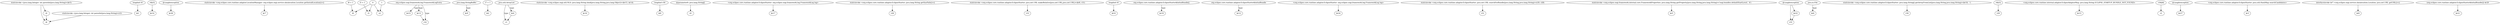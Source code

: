 digraph g {
0[label="staticinvoke <java.lang.Integer: int parseInt(java.lang.String)>($r5)"]
1[label="i6"]
0->1[label=""]
2[label="lengthof r0"]
3[label="$i1"]
2->3[label=""]
4[label="r0[i5]"]
5[label="$r14"]
4->5[label=""]
6[label="@caughtexception"]
7[label="$r26"]
6->7[label=""]
8[label="staticinvoke <org.eclipse.core.runtime.adaptor.LocationManager: org.eclipse.osgi.service.datalocation.Location getInstallLocation()>()"]
9[label="$r7"]
8->9[label=""]
10[label="i0"]
10->1[label=""]
11[label="0"]
12[label="i8"]
11->12[label=""]
13[label="org.eclipse.osgi.framework.log.FrameworkLogEntry"]
14[label="$r23"]
13->14[label="type"]
15[label="z2"]
11->15[label=""]
16[label="java.lang.StringBuffer"]
17[label="$r9"]
16->17[label="type"]
18[label="i7 + 1"]
19[label="$i2"]
18->19[label=""]
20[label="1"]
20->15[label=""]
21[label="java.util.ArrayList"]
22[label="r1"]
21->22[label="type"]
23[label="staticinvoke <org.eclipse.osgi.util.NLS: java.lang.String bind(java.lang.String,java.lang.Object)>($r15, $r14)"]
24[label="$r16"]
23->24[label=""]
25[label="i5 + 1"]
26[label="i5"]
25->26[label=""]
27[label="lengthof r30"]
28[label="$i9"]
27->28[label=""]
29[label="@parameter0: java.lang.String[]"]
30[label="r0"]
29->30[label=""]
31[label="i8 + 1"]
31->12[label=""]
32[label="<org.eclipse.core.runtime.adaptor.EclipseStarter: org.eclipse.osgi.framework.log.FrameworkLog log>"]
33[label="$r17"]
32->33[label=""]
34[label="staticinvoke <org.eclipse.core.runtime.adaptor.EclipseStarter: java.lang.String getSysPath()>()"]
35[label="r28"]
34->35[label=""]
36[label="$r13"]
13->36[label="type"]
37[label="staticinvoke <org.eclipse.core.runtime.adaptor.EclipseStarter: java.net.URL makeRelative(java.net.URL,java.net.URL)>($r8, r31)"]
38[label="r33"]
37->38[label=""]
39[label="lengthof r0"]
40[label="$i10"]
39->40[label=""]
41[label="org.eclipse.core.runtime.adaptor.EclipseStarter$InitialBundle[]"]
42[label="$r19"]
41->42[label="type"]
43[label="org.eclipse.core.runtime.adaptor.EclipseStarter$InitialBundle"]
44[label="$r12"]
43->44[label="type"]
45[label="$r4"]
45->22[label=""]
46[label="<org.eclipse.core.runtime.adaptor.EclipseStarter: org.eclipse.osgi.framework.log.FrameworkLog log>"]
47[label="$r24"]
46->47[label=""]
48[label="r32"]
36->48[label=""]
49[label="staticinvoke <org.eclipse.core.runtime.adaptor.EclipseStarter: java.net.URL searchForBundle(java.lang.String,java.lang.String)>(r29, r28)"]
50[label="r31"]
49->50[label=""]
51[label="staticinvoke <org.eclipse.osgi.framework.internal.core.FrameworkProperties: java.lang.String getProperty(java.lang.String,java.lang.String)>('osgi.bundles.defaultStartLevel', '4')"]
52[label="$r5"]
51->52[label=""]
11->26[label=""]
53[label="@caughtexception"]
54[label="r35"]
53->54[label=""]
21->45[label="type"]
55[label="$r22"]
55->54[label=""]
56[label="java.io.File"]
57[label="$r6"]
56->57[label="type"]
58[label="staticinvoke <org.eclipse.core.runtime.adaptor.EclipseStarter: java.lang.String[] getArrayFromList(java.lang.String,java.lang.String)>($r18, ':')"]
59[label="r30"]
58->59[label=""]
53->55[label=""]
60[label="r0[i5]"]
61[label="r29"]
60->61[label=""]
62[label="<org.eclipse.core.runtime.internal.adaptor.EclipseAdaptorMsg: java.lang.String ECLIPSE_STARTUP_BUNDLE_NOT_FOUND>"]
63[label="$r15"]
62->63[label=""]
64[label="staticinvoke <java.lang.Integer: int parseInt(java.lang.String)>(r2)"]
64->1[label=""]
0->10[label=""]
65[label="r30[i8]"]
66[label="r2"]
65->66[label=""]
67[label="@caughtexception"]
68[label="$r27"]
67->68[label=""]
69[label="<org.eclipse.core.runtime.adaptor.EclipseStarter: java.util.HashMap searchCandidates>"]
70[label="$r3"]
69->70[label=""]
71[label="interfaceinvoke $r7.<org.eclipse.osgi.service.datalocation.Location: java.net.URL getURL()>()"]
72[label="$r8"]
71->72[label=""]
73[label="(org.eclipse.core.runtime.adaptor.EclipseStarter$InitialBundle[]) $r20"]
74[label="$r21"]
73->74[label=""]
13->48[label="type"]
}